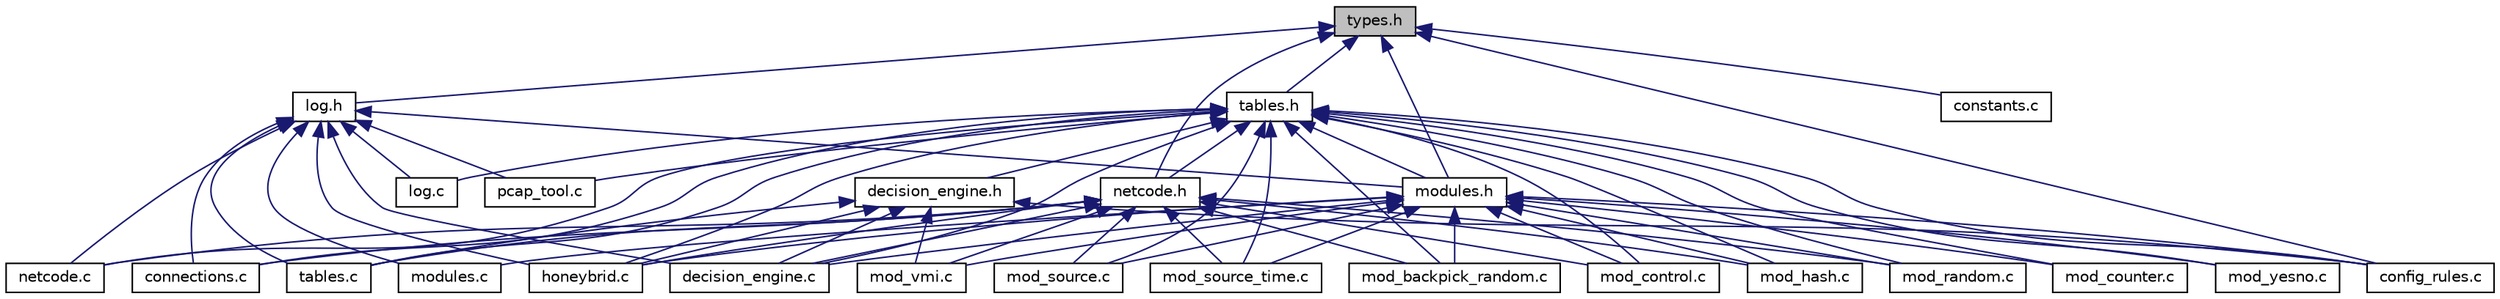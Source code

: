 digraph "types.h"
{
  edge [fontname="Helvetica",fontsize="10",labelfontname="Helvetica",labelfontsize="10"];
  node [fontname="Helvetica",fontsize="10",shape=record];
  Node1 [label="types.h",height=0.2,width=0.4,color="black", fillcolor="grey75", style="filled" fontcolor="black"];
  Node1 -> Node2 [dir="back",color="midnightblue",fontsize="10",style="solid",fontname="Helvetica"];
  Node2 [label="tables.h",height=0.2,width=0.4,color="black", fillcolor="white", style="filled",URL="$tables_8h.html"];
  Node2 -> Node3 [dir="back",color="midnightblue",fontsize="10",style="solid",fontname="Helvetica"];
  Node3 [label="config_rules.c",height=0.2,width=0.4,color="black", fillcolor="white", style="filled",URL="$config__rules_8c.html"];
  Node2 -> Node4 [dir="back",color="midnightblue",fontsize="10",style="solid",fontname="Helvetica"];
  Node4 [label="decision_engine.h",height=0.2,width=0.4,color="black", fillcolor="white", style="filled",URL="$decision__engine_8h.html"];
  Node4 -> Node3 [dir="back",color="midnightblue",fontsize="10",style="solid",fontname="Helvetica"];
  Node4 -> Node5 [dir="back",color="midnightblue",fontsize="10",style="solid",fontname="Helvetica"];
  Node5 [label="decision_engine.c",height=0.2,width=0.4,color="black", fillcolor="white", style="filled",URL="$decision__engine_8c.html",tooltip="Decision Engine for honeybrid."];
  Node4 -> Node6 [dir="back",color="midnightblue",fontsize="10",style="solid",fontname="Helvetica"];
  Node6 [label="honeybrid.c",height=0.2,width=0.4,color="black", fillcolor="white", style="filled",URL="$honeybrid_8c.html",tooltip="Main File."];
  Node4 -> Node7 [dir="back",color="midnightblue",fontsize="10",style="solid",fontname="Helvetica"];
  Node7 [label="mod_vmi.c",height=0.2,width=0.4,color="black", fillcolor="white", style="filled",URL="$mod__vmi_8c.html"];
  Node4 -> Node8 [dir="back",color="midnightblue",fontsize="10",style="solid",fontname="Helvetica"];
  Node8 [label="tables.c",height=0.2,width=0.4,color="black", fillcolor="white", style="filled",URL="$tables_8c.html"];
  Node2 -> Node9 [dir="back",color="midnightblue",fontsize="10",style="solid",fontname="Helvetica"];
  Node9 [label="modules.h",height=0.2,width=0.4,color="black", fillcolor="white", style="filled",URL="$modules_8h.html"];
  Node9 -> Node3 [dir="back",color="midnightblue",fontsize="10",style="solid",fontname="Helvetica"];
  Node9 -> Node5 [dir="back",color="midnightblue",fontsize="10",style="solid",fontname="Helvetica"];
  Node9 -> Node6 [dir="back",color="midnightblue",fontsize="10",style="solid",fontname="Helvetica"];
  Node9 -> Node10 [dir="back",color="midnightblue",fontsize="10",style="solid",fontname="Helvetica"];
  Node10 [label="mod_backpick_random.c",height=0.2,width=0.4,color="black", fillcolor="white", style="filled",URL="$mod__backpick__random_8c.html"];
  Node9 -> Node11 [dir="back",color="midnightblue",fontsize="10",style="solid",fontname="Helvetica"];
  Node11 [label="mod_control.c",height=0.2,width=0.4,color="black", fillcolor="white", style="filled",URL="$mod__control_8c.html",tooltip="Source IP based control engine to rate limit high interaction honeypot."];
  Node9 -> Node12 [dir="back",color="midnightblue",fontsize="10",style="solid",fontname="Helvetica"];
  Node12 [label="mod_counter.c",height=0.2,width=0.4,color="black", fillcolor="white", style="filled",URL="$mod__counter_8c.html",tooltip="Packet counter Module for honeybrid Decision Engine."];
  Node9 -> Node13 [dir="back",color="midnightblue",fontsize="10",style="solid",fontname="Helvetica"];
  Node13 [label="mod_hash.c",height=0.2,width=0.4,color="black", fillcolor="white", style="filled",URL="$mod__hash_8c.html",tooltip="SHA 1 Module for honeybrid Decision Engine."];
  Node9 -> Node14 [dir="back",color="midnightblue",fontsize="10",style="solid",fontname="Helvetica"];
  Node14 [label="mod_random.c",height=0.2,width=0.4,color="black", fillcolor="white", style="filled",URL="$mod__random_8c.html",tooltip="RANDOM module for honeybrid Decision Engine."];
  Node9 -> Node15 [dir="back",color="midnightblue",fontsize="10",style="solid",fontname="Helvetica"];
  Node15 [label="mod_source.c",height=0.2,width=0.4,color="black", fillcolor="white", style="filled",URL="$mod__source_8c.html",tooltip="Source IP based filtering Module for honeybrid Decision Engine."];
  Node9 -> Node16 [dir="back",color="midnightblue",fontsize="10",style="solid",fontname="Helvetica"];
  Node16 [label="mod_source_time.c",height=0.2,width=0.4,color="black", fillcolor="white", style="filled",URL="$mod__source__time_8c.html"];
  Node9 -> Node7 [dir="back",color="midnightblue",fontsize="10",style="solid",fontname="Helvetica"];
  Node9 -> Node17 [dir="back",color="midnightblue",fontsize="10",style="solid",fontname="Helvetica"];
  Node17 [label="mod_yesno.c",height=0.2,width=0.4,color="black", fillcolor="white", style="filled",URL="$mod__yesno_8c.html"];
  Node9 -> Node18 [dir="back",color="midnightblue",fontsize="10",style="solid",fontname="Helvetica"];
  Node18 [label="modules.c",height=0.2,width=0.4,color="black", fillcolor="white", style="filled",URL="$modules_8c.html"];
  Node2 -> Node19 [dir="back",color="midnightblue",fontsize="10",style="solid",fontname="Helvetica"];
  Node19 [label="connections.c",height=0.2,width=0.4,color="black", fillcolor="white", style="filled",URL="$connections_8c.html"];
  Node2 -> Node20 [dir="back",color="midnightblue",fontsize="10",style="solid",fontname="Helvetica"];
  Node20 [label="netcode.h",height=0.2,width=0.4,color="black", fillcolor="white", style="filled",URL="$netcode_8h.html"];
  Node20 -> Node19 [dir="back",color="midnightblue",fontsize="10",style="solid",fontname="Helvetica"];
  Node20 -> Node5 [dir="back",color="midnightblue",fontsize="10",style="solid",fontname="Helvetica"];
  Node20 -> Node6 [dir="back",color="midnightblue",fontsize="10",style="solid",fontname="Helvetica"];
  Node20 -> Node10 [dir="back",color="midnightblue",fontsize="10",style="solid",fontname="Helvetica"];
  Node20 -> Node11 [dir="back",color="midnightblue",fontsize="10",style="solid",fontname="Helvetica"];
  Node20 -> Node13 [dir="back",color="midnightblue",fontsize="10",style="solid",fontname="Helvetica"];
  Node20 -> Node14 [dir="back",color="midnightblue",fontsize="10",style="solid",fontname="Helvetica"];
  Node20 -> Node15 [dir="back",color="midnightblue",fontsize="10",style="solid",fontname="Helvetica"];
  Node20 -> Node16 [dir="back",color="midnightblue",fontsize="10",style="solid",fontname="Helvetica"];
  Node20 -> Node7 [dir="back",color="midnightblue",fontsize="10",style="solid",fontname="Helvetica"];
  Node20 -> Node21 [dir="back",color="midnightblue",fontsize="10",style="solid",fontname="Helvetica"];
  Node21 [label="netcode.c",height=0.2,width=0.4,color="black", fillcolor="white", style="filled",URL="$netcode_8c.html",tooltip="Network functions file."];
  Node20 -> Node8 [dir="back",color="midnightblue",fontsize="10",style="solid",fontname="Helvetica"];
  Node2 -> Node5 [dir="back",color="midnightblue",fontsize="10",style="solid",fontname="Helvetica"];
  Node2 -> Node6 [dir="back",color="midnightblue",fontsize="10",style="solid",fontname="Helvetica"];
  Node2 -> Node22 [dir="back",color="midnightblue",fontsize="10",style="solid",fontname="Helvetica"];
  Node22 [label="log.c",height=0.2,width=0.4,color="black", fillcolor="white", style="filled",URL="$log_8c.html",tooltip="Log function for honeybrid."];
  Node2 -> Node10 [dir="back",color="midnightblue",fontsize="10",style="solid",fontname="Helvetica"];
  Node2 -> Node11 [dir="back",color="midnightblue",fontsize="10",style="solid",fontname="Helvetica"];
  Node2 -> Node12 [dir="back",color="midnightblue",fontsize="10",style="solid",fontname="Helvetica"];
  Node2 -> Node13 [dir="back",color="midnightblue",fontsize="10",style="solid",fontname="Helvetica"];
  Node2 -> Node14 [dir="back",color="midnightblue",fontsize="10",style="solid",fontname="Helvetica"];
  Node2 -> Node15 [dir="back",color="midnightblue",fontsize="10",style="solid",fontname="Helvetica"];
  Node2 -> Node16 [dir="back",color="midnightblue",fontsize="10",style="solid",fontname="Helvetica"];
  Node2 -> Node17 [dir="back",color="midnightblue",fontsize="10",style="solid",fontname="Helvetica"];
  Node2 -> Node21 [dir="back",color="midnightblue",fontsize="10",style="solid",fontname="Helvetica"];
  Node2 -> Node23 [dir="back",color="midnightblue",fontsize="10",style="solid",fontname="Helvetica"];
  Node23 [label="pcap_tool.c",height=0.2,width=0.4,color="black", fillcolor="white", style="filled",URL="$pcap__tool_8c.html",tooltip="Pcap function to record communications."];
  Node2 -> Node8 [dir="back",color="midnightblue",fontsize="10",style="solid",fontname="Helvetica"];
  Node1 -> Node3 [dir="back",color="midnightblue",fontsize="10",style="solid",fontname="Helvetica"];
  Node1 -> Node24 [dir="back",color="midnightblue",fontsize="10",style="solid",fontname="Helvetica"];
  Node24 [label="log.h",height=0.2,width=0.4,color="black", fillcolor="white", style="filled",URL="$log_8h.html"];
  Node24 -> Node9 [dir="back",color="midnightblue",fontsize="10",style="solid",fontname="Helvetica"];
  Node24 -> Node19 [dir="back",color="midnightblue",fontsize="10",style="solid",fontname="Helvetica"];
  Node24 -> Node5 [dir="back",color="midnightblue",fontsize="10",style="solid",fontname="Helvetica"];
  Node24 -> Node6 [dir="back",color="midnightblue",fontsize="10",style="solid",fontname="Helvetica"];
  Node24 -> Node22 [dir="back",color="midnightblue",fontsize="10",style="solid",fontname="Helvetica"];
  Node24 -> Node18 [dir="back",color="midnightblue",fontsize="10",style="solid",fontname="Helvetica"];
  Node24 -> Node21 [dir="back",color="midnightblue",fontsize="10",style="solid",fontname="Helvetica"];
  Node24 -> Node23 [dir="back",color="midnightblue",fontsize="10",style="solid",fontname="Helvetica"];
  Node24 -> Node8 [dir="back",color="midnightblue",fontsize="10",style="solid",fontname="Helvetica"];
  Node1 -> Node9 [dir="back",color="midnightblue",fontsize="10",style="solid",fontname="Helvetica"];
  Node1 -> Node20 [dir="back",color="midnightblue",fontsize="10",style="solid",fontname="Helvetica"];
  Node1 -> Node25 [dir="back",color="midnightblue",fontsize="10",style="solid",fontname="Helvetica"];
  Node25 [label="constants.c",height=0.2,width=0.4,color="black", fillcolor="white", style="filled",URL="$constants_8c.html"];
}
